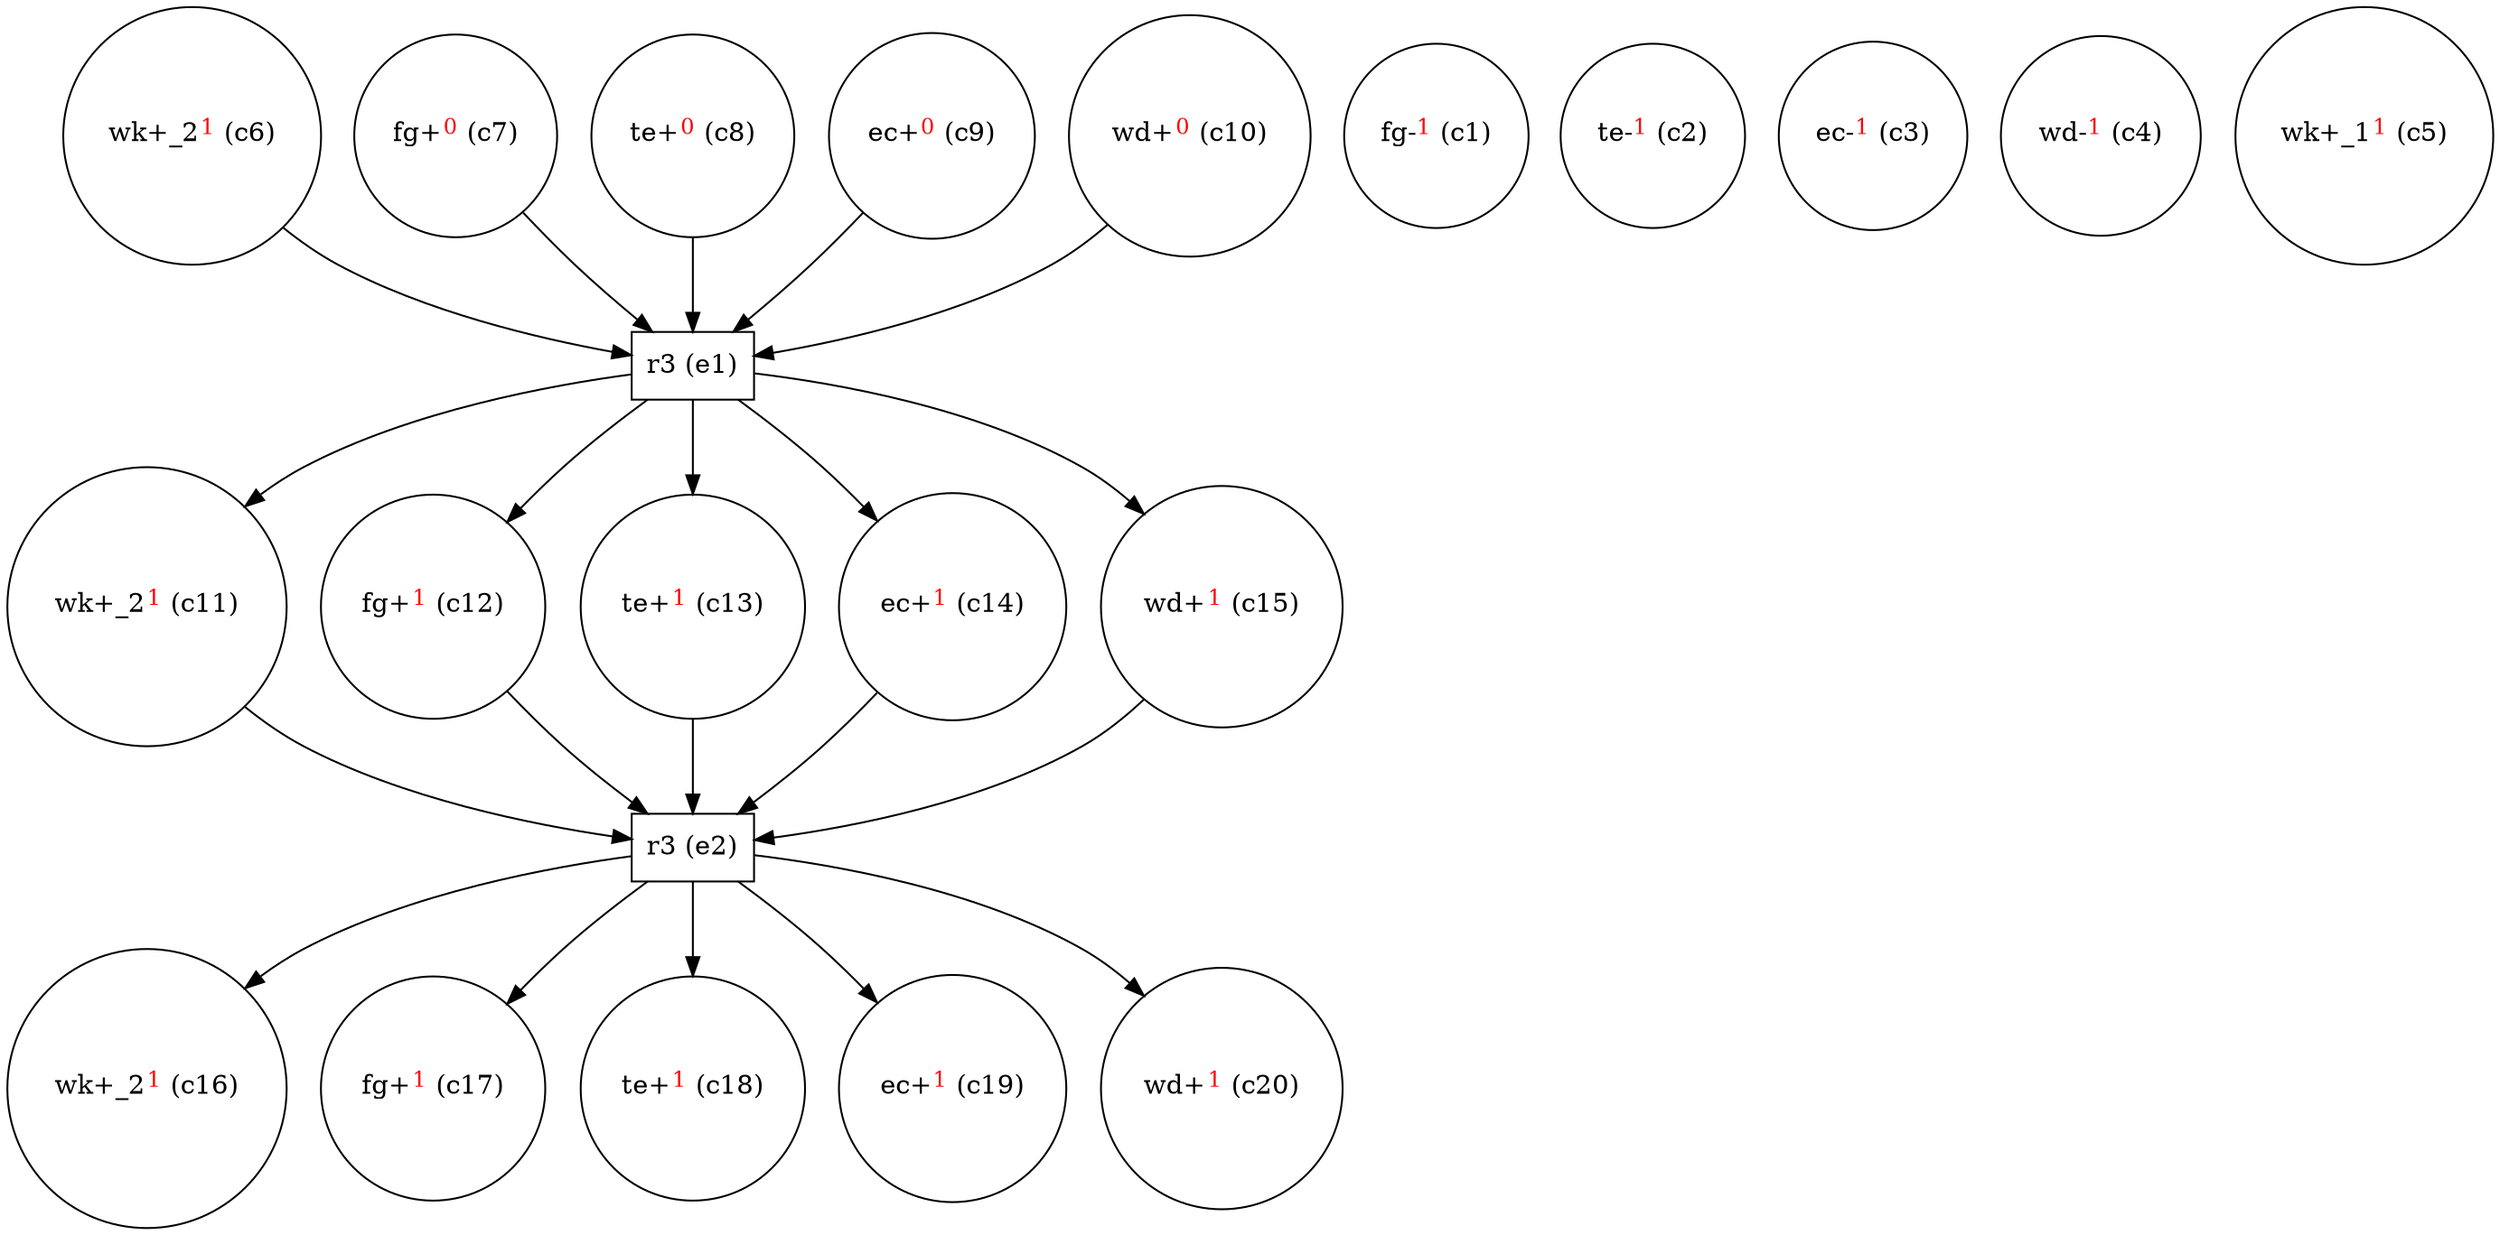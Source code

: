 digraph test {
  c6 -> e1;
  c7 -> e1;
  c8 -> e1;
  c9 -> e1;
  c10 -> e1;
  e1 -> c11;
  c11 -> e2;
  e1 -> c12;
  c12 -> e2;
  e1 -> c13;
  c13 -> e2;
  e1 -> c14;
  c14 -> e2;
  e1 -> c15;
  c15 -> e2;
  e2 -> c16;
  e2 -> c17;
  e2 -> c18;
  e2 -> c19;
  e2 -> c20;
  c1 [label= <fg-<FONT COLOR="red"><SUP>1</SUP></FONT>&nbsp;(c1)> shape=circle];
  c2 [label= <te-<FONT COLOR="red"><SUP>1</SUP></FONT>&nbsp;(c2)> shape=circle];
  c3 [label= <ec-<FONT COLOR="red"><SUP>1</SUP></FONT>&nbsp;(c3)> shape=circle];
  c4 [label= <wd-<FONT COLOR="red"><SUP>1</SUP></FONT>&nbsp;(c4)> shape=circle];
  c5 [label= <wk+_1<FONT COLOR="red"><SUP>1</SUP></FONT>&nbsp;(c5)> shape=circle];
  c6 [label= <wk+_2<FONT COLOR="red"><SUP>1</SUP></FONT>&nbsp;(c6)> shape=circle];
  c7 [label= <fg+<FONT COLOR="red"><SUP>0</SUP></FONT>&nbsp;(c7)> shape=circle];
  c8 [label= <te+<FONT COLOR="red"><SUP>0</SUP></FONT>&nbsp;(c8)> shape=circle];
  c9 [label= <ec+<FONT COLOR="red"><SUP>0</SUP></FONT>&nbsp;(c9)> shape=circle];
  c10 [label= <wd+<FONT COLOR="red"><SUP>0</SUP></FONT>&nbsp;(c10)> shape=circle];
  c11 [label= <wk+_2<FONT COLOR="red"><SUP>1</SUP></FONT>&nbsp;(c11)> shape=circle];
  c12 [label= <fg+<FONT COLOR="red"><SUP>1</SUP></FONT>&nbsp;(c12)> shape=circle];
  c13 [label= <te+<FONT COLOR="red"><SUP>1</SUP></FONT>&nbsp;(c13)> shape=circle];
  c14 [label= <ec+<FONT COLOR="red"><SUP>1</SUP></FONT>&nbsp;(c14)> shape=circle];
  c15 [label= <wd+<FONT COLOR="red"><SUP>1</SUP></FONT>&nbsp;(c15)> shape=circle];
  c16 [label= <wk+_2<FONT COLOR="red"><SUP>1</SUP></FONT>&nbsp;(c16)> shape=circle];
  c17 [label= <fg+<FONT COLOR="red"><SUP>1</SUP></FONT>&nbsp;(c17)> shape=circle];
  c18 [label= <te+<FONT COLOR="red"><SUP>1</SUP></FONT>&nbsp;(c18)> shape=circle];
  c19 [label= <ec+<FONT COLOR="red"><SUP>1</SUP></FONT>&nbsp;(c19)> shape=circle];
  c20 [label= <wd+<FONT COLOR="red"><SUP>1</SUP></FONT>&nbsp;(c20)> shape=circle];
  e1 [label="r3 (e1)" shape=box];
  e2 [label="r3 (e2)" shape=box];
}
